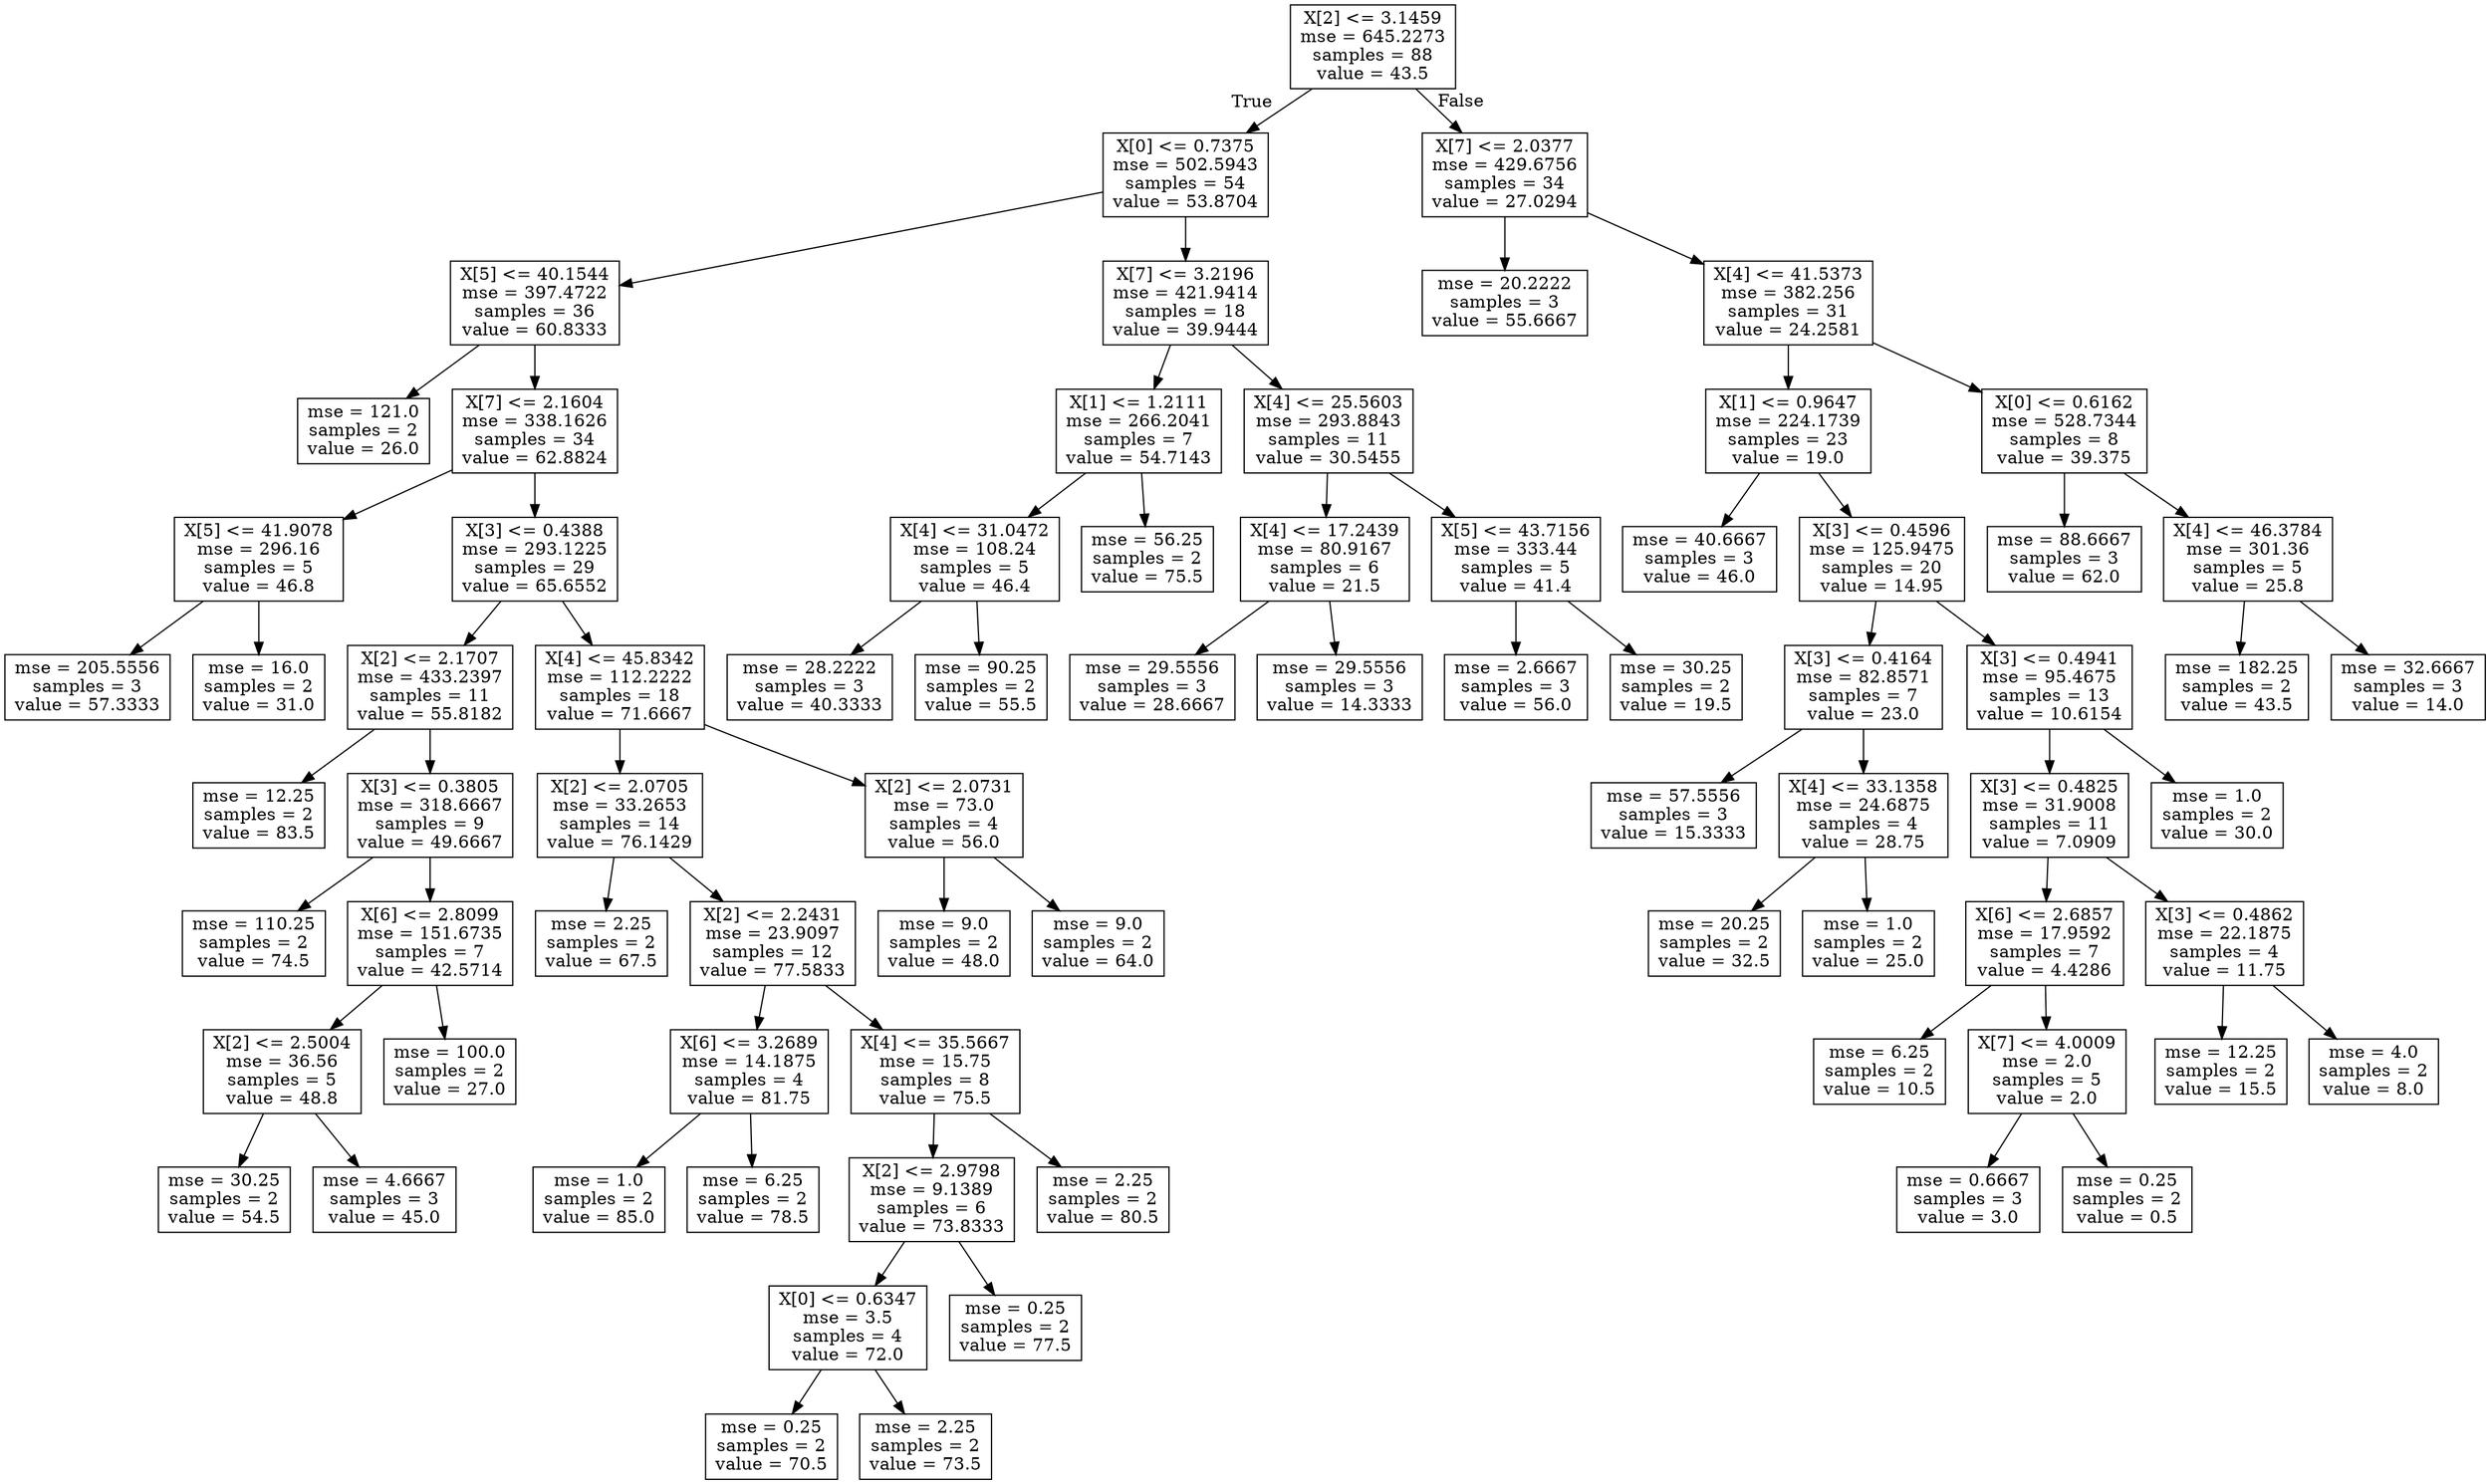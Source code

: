 digraph Tree {
node [shape=box] ;
0 [label="X[2] <= 3.1459\nmse = 645.2273\nsamples = 88\nvalue = 43.5"] ;
1 [label="X[0] <= 0.7375\nmse = 502.5943\nsamples = 54\nvalue = 53.8704"] ;
0 -> 1 [labeldistance=2.5, labelangle=45, headlabel="True"] ;
2 [label="X[5] <= 40.1544\nmse = 397.4722\nsamples = 36\nvalue = 60.8333"] ;
1 -> 2 ;
3 [label="mse = 121.0\nsamples = 2\nvalue = 26.0"] ;
2 -> 3 ;
4 [label="X[7] <= 2.1604\nmse = 338.1626\nsamples = 34\nvalue = 62.8824"] ;
2 -> 4 ;
5 [label="X[5] <= 41.9078\nmse = 296.16\nsamples = 5\nvalue = 46.8"] ;
4 -> 5 ;
6 [label="mse = 205.5556\nsamples = 3\nvalue = 57.3333"] ;
5 -> 6 ;
7 [label="mse = 16.0\nsamples = 2\nvalue = 31.0"] ;
5 -> 7 ;
8 [label="X[3] <= 0.4388\nmse = 293.1225\nsamples = 29\nvalue = 65.6552"] ;
4 -> 8 ;
9 [label="X[2] <= 2.1707\nmse = 433.2397\nsamples = 11\nvalue = 55.8182"] ;
8 -> 9 ;
10 [label="mse = 12.25\nsamples = 2\nvalue = 83.5"] ;
9 -> 10 ;
11 [label="X[3] <= 0.3805\nmse = 318.6667\nsamples = 9\nvalue = 49.6667"] ;
9 -> 11 ;
12 [label="mse = 110.25\nsamples = 2\nvalue = 74.5"] ;
11 -> 12 ;
13 [label="X[6] <= 2.8099\nmse = 151.6735\nsamples = 7\nvalue = 42.5714"] ;
11 -> 13 ;
14 [label="X[2] <= 2.5004\nmse = 36.56\nsamples = 5\nvalue = 48.8"] ;
13 -> 14 ;
15 [label="mse = 30.25\nsamples = 2\nvalue = 54.5"] ;
14 -> 15 ;
16 [label="mse = 4.6667\nsamples = 3\nvalue = 45.0"] ;
14 -> 16 ;
17 [label="mse = 100.0\nsamples = 2\nvalue = 27.0"] ;
13 -> 17 ;
18 [label="X[4] <= 45.8342\nmse = 112.2222\nsamples = 18\nvalue = 71.6667"] ;
8 -> 18 ;
19 [label="X[2] <= 2.0705\nmse = 33.2653\nsamples = 14\nvalue = 76.1429"] ;
18 -> 19 ;
20 [label="mse = 2.25\nsamples = 2\nvalue = 67.5"] ;
19 -> 20 ;
21 [label="X[2] <= 2.2431\nmse = 23.9097\nsamples = 12\nvalue = 77.5833"] ;
19 -> 21 ;
22 [label="X[6] <= 3.2689\nmse = 14.1875\nsamples = 4\nvalue = 81.75"] ;
21 -> 22 ;
23 [label="mse = 1.0\nsamples = 2\nvalue = 85.0"] ;
22 -> 23 ;
24 [label="mse = 6.25\nsamples = 2\nvalue = 78.5"] ;
22 -> 24 ;
25 [label="X[4] <= 35.5667\nmse = 15.75\nsamples = 8\nvalue = 75.5"] ;
21 -> 25 ;
26 [label="X[2] <= 2.9798\nmse = 9.1389\nsamples = 6\nvalue = 73.8333"] ;
25 -> 26 ;
27 [label="X[0] <= 0.6347\nmse = 3.5\nsamples = 4\nvalue = 72.0"] ;
26 -> 27 ;
28 [label="mse = 0.25\nsamples = 2\nvalue = 70.5"] ;
27 -> 28 ;
29 [label="mse = 2.25\nsamples = 2\nvalue = 73.5"] ;
27 -> 29 ;
30 [label="mse = 0.25\nsamples = 2\nvalue = 77.5"] ;
26 -> 30 ;
31 [label="mse = 2.25\nsamples = 2\nvalue = 80.5"] ;
25 -> 31 ;
32 [label="X[2] <= 2.0731\nmse = 73.0\nsamples = 4\nvalue = 56.0"] ;
18 -> 32 ;
33 [label="mse = 9.0\nsamples = 2\nvalue = 48.0"] ;
32 -> 33 ;
34 [label="mse = 9.0\nsamples = 2\nvalue = 64.0"] ;
32 -> 34 ;
35 [label="X[7] <= 3.2196\nmse = 421.9414\nsamples = 18\nvalue = 39.9444"] ;
1 -> 35 ;
36 [label="X[1] <= 1.2111\nmse = 266.2041\nsamples = 7\nvalue = 54.7143"] ;
35 -> 36 ;
37 [label="X[4] <= 31.0472\nmse = 108.24\nsamples = 5\nvalue = 46.4"] ;
36 -> 37 ;
38 [label="mse = 28.2222\nsamples = 3\nvalue = 40.3333"] ;
37 -> 38 ;
39 [label="mse = 90.25\nsamples = 2\nvalue = 55.5"] ;
37 -> 39 ;
40 [label="mse = 56.25\nsamples = 2\nvalue = 75.5"] ;
36 -> 40 ;
41 [label="X[4] <= 25.5603\nmse = 293.8843\nsamples = 11\nvalue = 30.5455"] ;
35 -> 41 ;
42 [label="X[4] <= 17.2439\nmse = 80.9167\nsamples = 6\nvalue = 21.5"] ;
41 -> 42 ;
43 [label="mse = 29.5556\nsamples = 3\nvalue = 28.6667"] ;
42 -> 43 ;
44 [label="mse = 29.5556\nsamples = 3\nvalue = 14.3333"] ;
42 -> 44 ;
45 [label="X[5] <= 43.7156\nmse = 333.44\nsamples = 5\nvalue = 41.4"] ;
41 -> 45 ;
46 [label="mse = 2.6667\nsamples = 3\nvalue = 56.0"] ;
45 -> 46 ;
47 [label="mse = 30.25\nsamples = 2\nvalue = 19.5"] ;
45 -> 47 ;
48 [label="X[7] <= 2.0377\nmse = 429.6756\nsamples = 34\nvalue = 27.0294"] ;
0 -> 48 [labeldistance=2.5, labelangle=-45, headlabel="False"] ;
49 [label="mse = 20.2222\nsamples = 3\nvalue = 55.6667"] ;
48 -> 49 ;
50 [label="X[4] <= 41.5373\nmse = 382.256\nsamples = 31\nvalue = 24.2581"] ;
48 -> 50 ;
51 [label="X[1] <= 0.9647\nmse = 224.1739\nsamples = 23\nvalue = 19.0"] ;
50 -> 51 ;
52 [label="mse = 40.6667\nsamples = 3\nvalue = 46.0"] ;
51 -> 52 ;
53 [label="X[3] <= 0.4596\nmse = 125.9475\nsamples = 20\nvalue = 14.95"] ;
51 -> 53 ;
54 [label="X[3] <= 0.4164\nmse = 82.8571\nsamples = 7\nvalue = 23.0"] ;
53 -> 54 ;
55 [label="mse = 57.5556\nsamples = 3\nvalue = 15.3333"] ;
54 -> 55 ;
56 [label="X[4] <= 33.1358\nmse = 24.6875\nsamples = 4\nvalue = 28.75"] ;
54 -> 56 ;
57 [label="mse = 20.25\nsamples = 2\nvalue = 32.5"] ;
56 -> 57 ;
58 [label="mse = 1.0\nsamples = 2\nvalue = 25.0"] ;
56 -> 58 ;
59 [label="X[3] <= 0.4941\nmse = 95.4675\nsamples = 13\nvalue = 10.6154"] ;
53 -> 59 ;
60 [label="X[3] <= 0.4825\nmse = 31.9008\nsamples = 11\nvalue = 7.0909"] ;
59 -> 60 ;
61 [label="X[6] <= 2.6857\nmse = 17.9592\nsamples = 7\nvalue = 4.4286"] ;
60 -> 61 ;
62 [label="mse = 6.25\nsamples = 2\nvalue = 10.5"] ;
61 -> 62 ;
63 [label="X[7] <= 4.0009\nmse = 2.0\nsamples = 5\nvalue = 2.0"] ;
61 -> 63 ;
64 [label="mse = 0.6667\nsamples = 3\nvalue = 3.0"] ;
63 -> 64 ;
65 [label="mse = 0.25\nsamples = 2\nvalue = 0.5"] ;
63 -> 65 ;
66 [label="X[3] <= 0.4862\nmse = 22.1875\nsamples = 4\nvalue = 11.75"] ;
60 -> 66 ;
67 [label="mse = 12.25\nsamples = 2\nvalue = 15.5"] ;
66 -> 67 ;
68 [label="mse = 4.0\nsamples = 2\nvalue = 8.0"] ;
66 -> 68 ;
69 [label="mse = 1.0\nsamples = 2\nvalue = 30.0"] ;
59 -> 69 ;
70 [label="X[0] <= 0.6162\nmse = 528.7344\nsamples = 8\nvalue = 39.375"] ;
50 -> 70 ;
71 [label="mse = 88.6667\nsamples = 3\nvalue = 62.0"] ;
70 -> 71 ;
72 [label="X[4] <= 46.3784\nmse = 301.36\nsamples = 5\nvalue = 25.8"] ;
70 -> 72 ;
73 [label="mse = 182.25\nsamples = 2\nvalue = 43.5"] ;
72 -> 73 ;
74 [label="mse = 32.6667\nsamples = 3\nvalue = 14.0"] ;
72 -> 74 ;
}